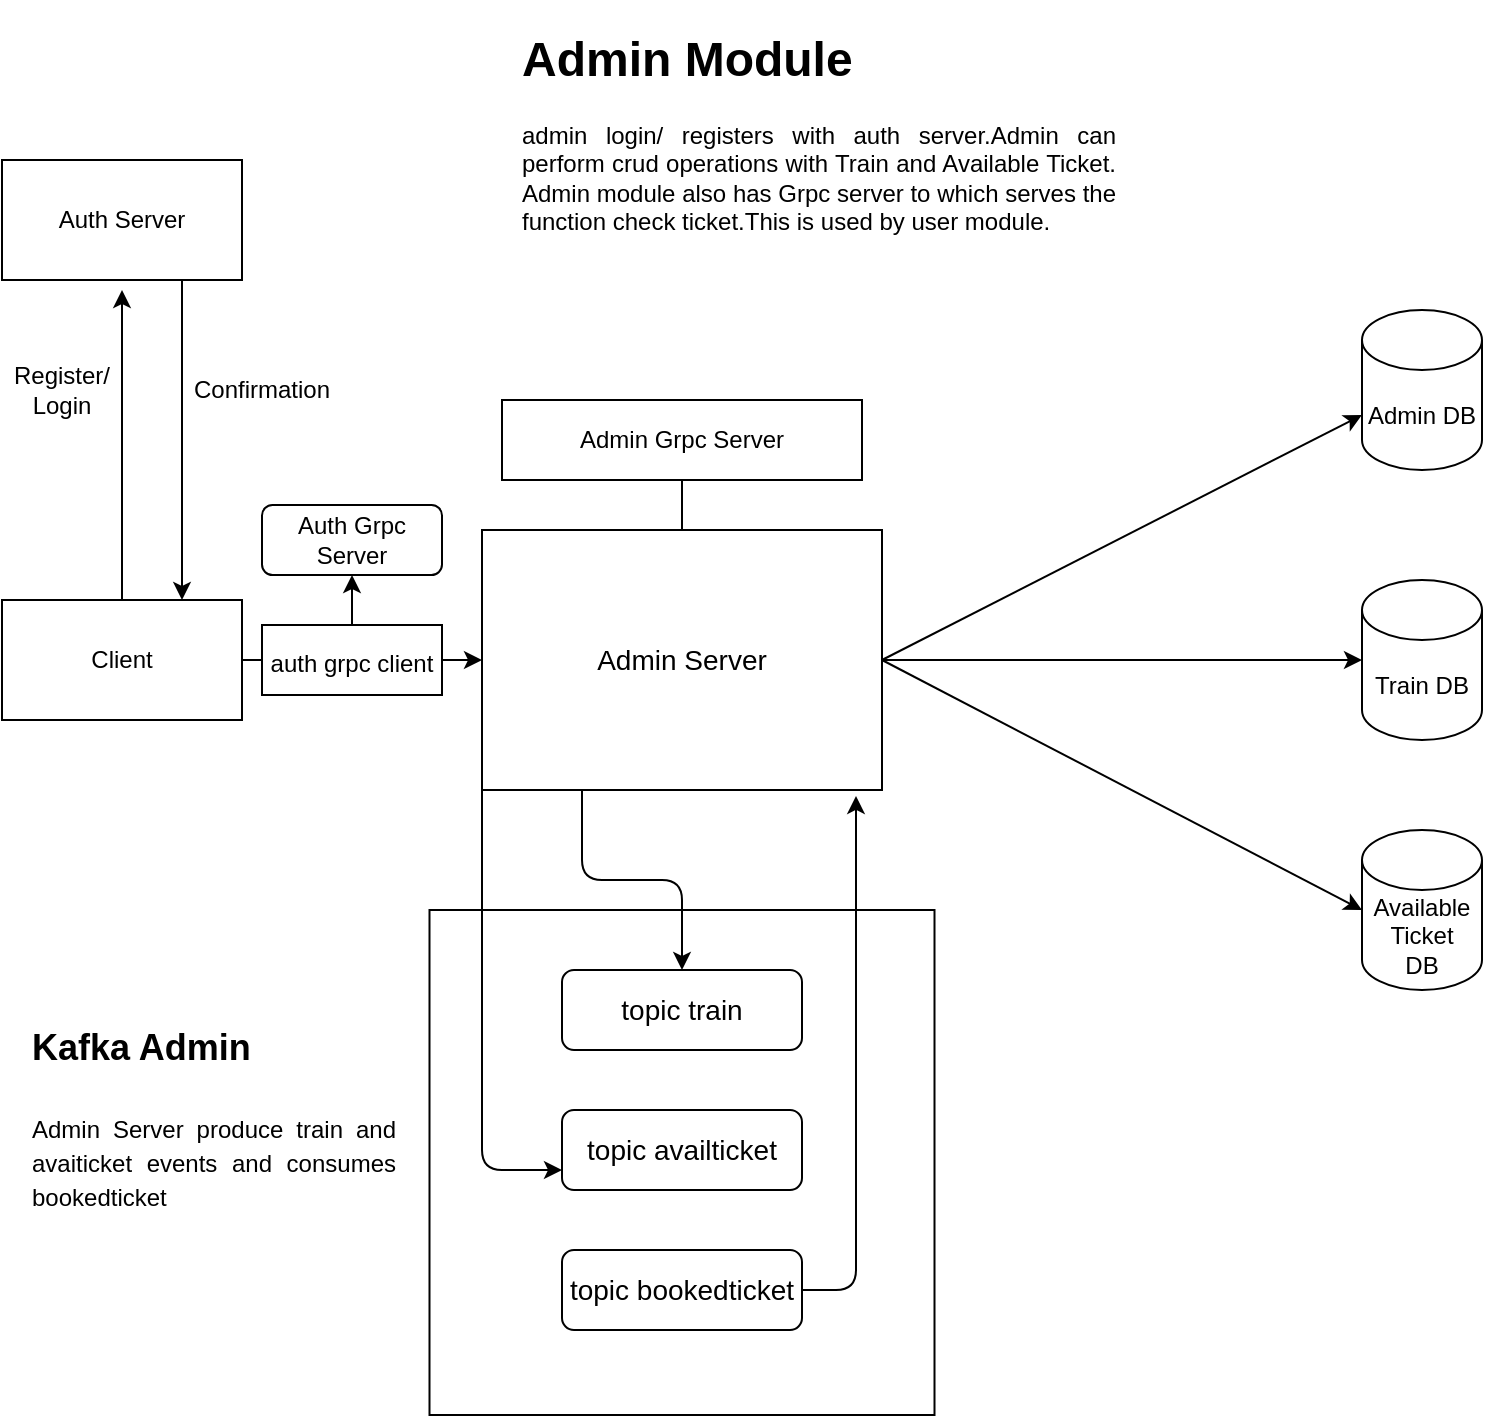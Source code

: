 <mxfile>
    <diagram id="30Kz9NiNvAZVF286Eh8e" name="Page-1">
        <mxGraphModel dx="875" dy="790" grid="1" gridSize="10" guides="1" tooltips="1" connect="1" arrows="1" fold="1" page="1" pageScale="1" pageWidth="827" pageHeight="1169" math="0" shadow="0">
            <root>
                <mxCell id="0"/>
                <mxCell id="1" parent="0"/>
                <mxCell id="2" value="Admin DB" style="shape=cylinder3;whiteSpace=wrap;html=1;boundedLbl=1;backgroundOutline=1;size=15;" vertex="1" parent="1">
                    <mxGeometry x="690" y="560" width="60" height="80" as="geometry"/>
                </mxCell>
                <mxCell id="3" value="Train DB" style="shape=cylinder3;whiteSpace=wrap;html=1;boundedLbl=1;backgroundOutline=1;size=15;" vertex="1" parent="1">
                    <mxGeometry x="690" y="695" width="60" height="80" as="geometry"/>
                </mxCell>
                <mxCell id="4" value="Available Ticket&lt;br&gt;DB" style="shape=cylinder3;whiteSpace=wrap;html=1;boundedLbl=1;backgroundOutline=1;size=15;" vertex="1" parent="1">
                    <mxGeometry x="690" y="820" width="60" height="80" as="geometry"/>
                </mxCell>
                <mxCell id="6" style="edgeStyle=none;html=1;exitX=1;exitY=0.5;exitDx=0;exitDy=0;entryX=0;entryY=0;entryDx=0;entryDy=52.5;entryPerimeter=0;" edge="1" parent="1" source="5" target="2">
                    <mxGeometry relative="1" as="geometry"/>
                </mxCell>
                <mxCell id="8" style="edgeStyle=none;html=1;exitX=1;exitY=0.5;exitDx=0;exitDy=0;entryX=0;entryY=0.5;entryDx=0;entryDy=0;entryPerimeter=0;" edge="1" parent="1" source="5" target="4">
                    <mxGeometry relative="1" as="geometry"/>
                </mxCell>
                <mxCell id="24" style="edgeStyle=none;html=1;exitX=1;exitY=0.5;exitDx=0;exitDy=0;entryX=0;entryY=0.5;entryDx=0;entryDy=0;entryPerimeter=0;fontSize=14;" edge="1" parent="1" source="5" target="3">
                    <mxGeometry relative="1" as="geometry"/>
                </mxCell>
                <mxCell id="5" value="&lt;font style=&quot;font-size: 14px&quot;&gt;Admin Server&lt;/font&gt;" style="rounded=0;whiteSpace=wrap;html=1;" vertex="1" parent="1">
                    <mxGeometry x="250" y="670" width="200" height="130" as="geometry"/>
                </mxCell>
                <mxCell id="10" style="edgeStyle=none;html=1;exitX=1;exitY=0.5;exitDx=0;exitDy=0;entryX=0;entryY=0.5;entryDx=0;entryDy=0;startArrow=none;" edge="1" parent="1" source="58" target="5">
                    <mxGeometry relative="1" as="geometry"/>
                </mxCell>
                <mxCell id="15" style="edgeStyle=none;html=1;exitX=0.5;exitY=0;exitDx=0;exitDy=0;" edge="1" parent="1" source="9">
                    <mxGeometry relative="1" as="geometry">
                        <mxPoint x="70" y="550" as="targetPoint"/>
                    </mxGeometry>
                </mxCell>
                <mxCell id="9" value="Client" style="rounded=0;whiteSpace=wrap;html=1;" vertex="1" parent="1">
                    <mxGeometry x="10" y="705" width="120" height="60" as="geometry"/>
                </mxCell>
                <mxCell id="16" style="edgeStyle=none;html=1;exitX=0.75;exitY=1;exitDx=0;exitDy=0;entryX=0.75;entryY=0;entryDx=0;entryDy=0;" edge="1" parent="1" source="12" target="9">
                    <mxGeometry relative="1" as="geometry"/>
                </mxCell>
                <mxCell id="12" value="Auth Server" style="rounded=0;whiteSpace=wrap;html=1;" vertex="1" parent="1">
                    <mxGeometry x="10" y="485" width="120" height="60" as="geometry"/>
                </mxCell>
                <mxCell id="17" value="Register/&lt;br&gt;Login" style="text;html=1;strokeColor=none;fillColor=none;align=center;verticalAlign=middle;whiteSpace=wrap;rounded=0;" vertex="1" parent="1">
                    <mxGeometry x="10" y="585" width="60" height="30" as="geometry"/>
                </mxCell>
                <mxCell id="19" value="&lt;h1 style=&quot;text-align: justify&quot;&gt;Admin Module&lt;/h1&gt;&lt;div style=&quot;text-align: justify&quot;&gt;admin login/ registers with auth server.Admin can perform crud operations with Train and Available Ticket. Admin module also has Grpc server to which serves the function check ticket.&lt;span&gt;This is used by user module.&lt;/span&gt;&lt;/div&gt;" style="text;html=1;strokeColor=none;fillColor=none;spacing=5;spacingTop=-20;whiteSpace=wrap;overflow=hidden;rounded=0;" vertex="1" parent="1">
                    <mxGeometry x="265" y="415" width="305" height="170" as="geometry"/>
                </mxCell>
                <mxCell id="20" value="Confirmation" style="text;html=1;strokeColor=none;fillColor=none;align=center;verticalAlign=middle;whiteSpace=wrap;rounded=0;" vertex="1" parent="1">
                    <mxGeometry x="110" y="585" width="60" height="30" as="geometry"/>
                </mxCell>
                <mxCell id="21" value="" style="whiteSpace=wrap;html=1;aspect=fixed;" vertex="1" parent="1">
                    <mxGeometry x="223.75" y="860" width="252.5" height="252.5" as="geometry"/>
                </mxCell>
                <mxCell id="22" value="Admin Grpc Server" style="rounded=0;whiteSpace=wrap;html=1;" vertex="1" parent="1">
                    <mxGeometry x="260" y="605" width="180" height="40" as="geometry"/>
                </mxCell>
                <mxCell id="25" value="topic train" style="rounded=1;whiteSpace=wrap;html=1;fontSize=14;" vertex="1" parent="1">
                    <mxGeometry x="290" y="890" width="120" height="40" as="geometry"/>
                </mxCell>
                <mxCell id="26" value="topic availticket" style="rounded=1;whiteSpace=wrap;html=1;fontSize=14;" vertex="1" parent="1">
                    <mxGeometry x="290" y="960" width="120" height="40" as="geometry"/>
                </mxCell>
                <mxCell id="57" style="edgeStyle=orthogonalEdgeStyle;html=1;exitX=1;exitY=0.5;exitDx=0;exitDy=0;entryX=0.935;entryY=1.023;entryDx=0;entryDy=0;entryPerimeter=0;fontSize=14;" edge="1" parent="1" source="27" target="5">
                    <mxGeometry relative="1" as="geometry">
                        <Array as="points">
                            <mxPoint x="437" y="1050"/>
                        </Array>
                    </mxGeometry>
                </mxCell>
                <mxCell id="27" value="topic bookedticket" style="rounded=1;whiteSpace=wrap;html=1;fontSize=14;" vertex="1" parent="1">
                    <mxGeometry x="290" y="1030" width="120" height="40" as="geometry"/>
                </mxCell>
                <mxCell id="29" value="" style="endArrow=none;html=1;fontSize=14;entryX=0.5;entryY=1;entryDx=0;entryDy=0;exitX=0.5;exitY=0;exitDx=0;exitDy=0;" edge="1" parent="1" source="5" target="22">
                    <mxGeometry width="50" height="50" relative="1" as="geometry">
                        <mxPoint x="390" y="690" as="sourcePoint"/>
                        <mxPoint x="440" y="640" as="targetPoint"/>
                    </mxGeometry>
                </mxCell>
                <mxCell id="47" value="&lt;h1 style=&quot;text-align: justify&quot;&gt;&lt;font style=&quot;font-size: 18px&quot;&gt;Kafka Admin&lt;/font&gt;&lt;/h1&gt;&lt;div style=&quot;text-align: justify&quot;&gt;&lt;font style=&quot;font-size: 12px&quot;&gt;Admin Server produce train and avaiticket events and consumes bookedticket&lt;/font&gt;&lt;/div&gt;" style="text;html=1;strokeColor=none;fillColor=none;spacing=5;spacingTop=-20;whiteSpace=wrap;overflow=hidden;rounded=0;fontSize=14;" vertex="1" parent="1">
                    <mxGeometry x="20" y="900" width="190" height="140" as="geometry"/>
                </mxCell>
                <mxCell id="55" style="edgeStyle=orthogonalEdgeStyle;html=1;exitX=0;exitY=1;exitDx=0;exitDy=0;entryX=0;entryY=0.75;entryDx=0;entryDy=0;fontSize=14;" edge="1" parent="1" source="5" target="26">
                    <mxGeometry relative="1" as="geometry"/>
                </mxCell>
                <mxCell id="56" style="edgeStyle=orthogonalEdgeStyle;html=1;exitX=0.25;exitY=1;exitDx=0;exitDy=0;fontSize=14;" edge="1" parent="1" source="5" target="25">
                    <mxGeometry relative="1" as="geometry"/>
                </mxCell>
                <mxCell id="61" style="edgeStyle=orthogonalEdgeStyle;html=1;exitX=0.5;exitY=0;exitDx=0;exitDy=0;entryX=0.5;entryY=1;entryDx=0;entryDy=0;fontSize=12;" edge="1" parent="1" source="58" target="60">
                    <mxGeometry relative="1" as="geometry"/>
                </mxCell>
                <mxCell id="58" value="&lt;span style=&quot;font-size: 12px&quot;&gt;auth grpc client&lt;/span&gt;" style="rounded=0;whiteSpace=wrap;html=1;fontSize=18;" vertex="1" parent="1">
                    <mxGeometry x="140" y="717.5" width="90" height="35" as="geometry"/>
                </mxCell>
                <mxCell id="59" value="" style="edgeStyle=none;html=1;exitX=1;exitY=0.5;exitDx=0;exitDy=0;entryX=0;entryY=0.5;entryDx=0;entryDy=0;endArrow=none;" edge="1" parent="1" source="9" target="58">
                    <mxGeometry relative="1" as="geometry">
                        <mxPoint x="130" y="735" as="sourcePoint"/>
                        <mxPoint x="250" y="735" as="targetPoint"/>
                    </mxGeometry>
                </mxCell>
                <mxCell id="60" value="Auth Grpc Server" style="rounded=1;whiteSpace=wrap;html=1;fontSize=12;" vertex="1" parent="1">
                    <mxGeometry x="140" y="657.5" width="90" height="35" as="geometry"/>
                </mxCell>
            </root>
        </mxGraphModel>
    </diagram>
</mxfile>